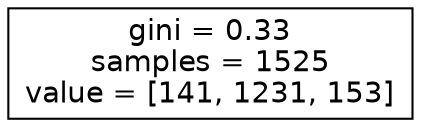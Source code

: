 digraph Tree {
node [shape=box, fontname="helvetica"] ;
edge [fontname="helvetica"] ;
0 [label="gini = 0.33\nsamples = 1525\nvalue = [141, 1231, 153]"] ;
}